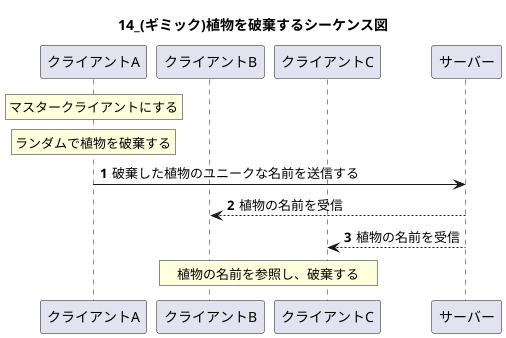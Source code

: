 @startuml
'https://plantuml.com/sequence-diagram


participant クライアントA
participant クライアントB
participant クライアントC
participant サーバー

autonumber
title 14_(ギミック)植物を破棄するシーケンス図
rnote over クライアントA:マスタークライアントにする
rnote over クライアントA:ランダムで植物を破棄する
クライアントA -> サーバー:破棄した植物のユニークな名前を送信する
クライアントB <-- サーバー:植物の名前を受信
クライアントC <-- サーバー:植物の名前を受信
rnote over クライアントB,クライアントC:植物の名前を参照し、破棄する
@enduml